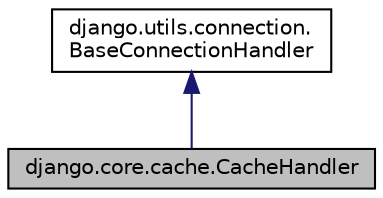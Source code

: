 digraph "django.core.cache.CacheHandler"
{
 // LATEX_PDF_SIZE
  edge [fontname="Helvetica",fontsize="10",labelfontname="Helvetica",labelfontsize="10"];
  node [fontname="Helvetica",fontsize="10",shape=record];
  Node1 [label="django.core.cache.CacheHandler",height=0.2,width=0.4,color="black", fillcolor="grey75", style="filled", fontcolor="black",tooltip=" "];
  Node2 -> Node1 [dir="back",color="midnightblue",fontsize="10",style="solid",fontname="Helvetica"];
  Node2 [label="django.utils.connection.\lBaseConnectionHandler",height=0.2,width=0.4,color="black", fillcolor="white", style="filled",URL="$classdjango_1_1utils_1_1connection_1_1_base_connection_handler.html",tooltip=" "];
}
